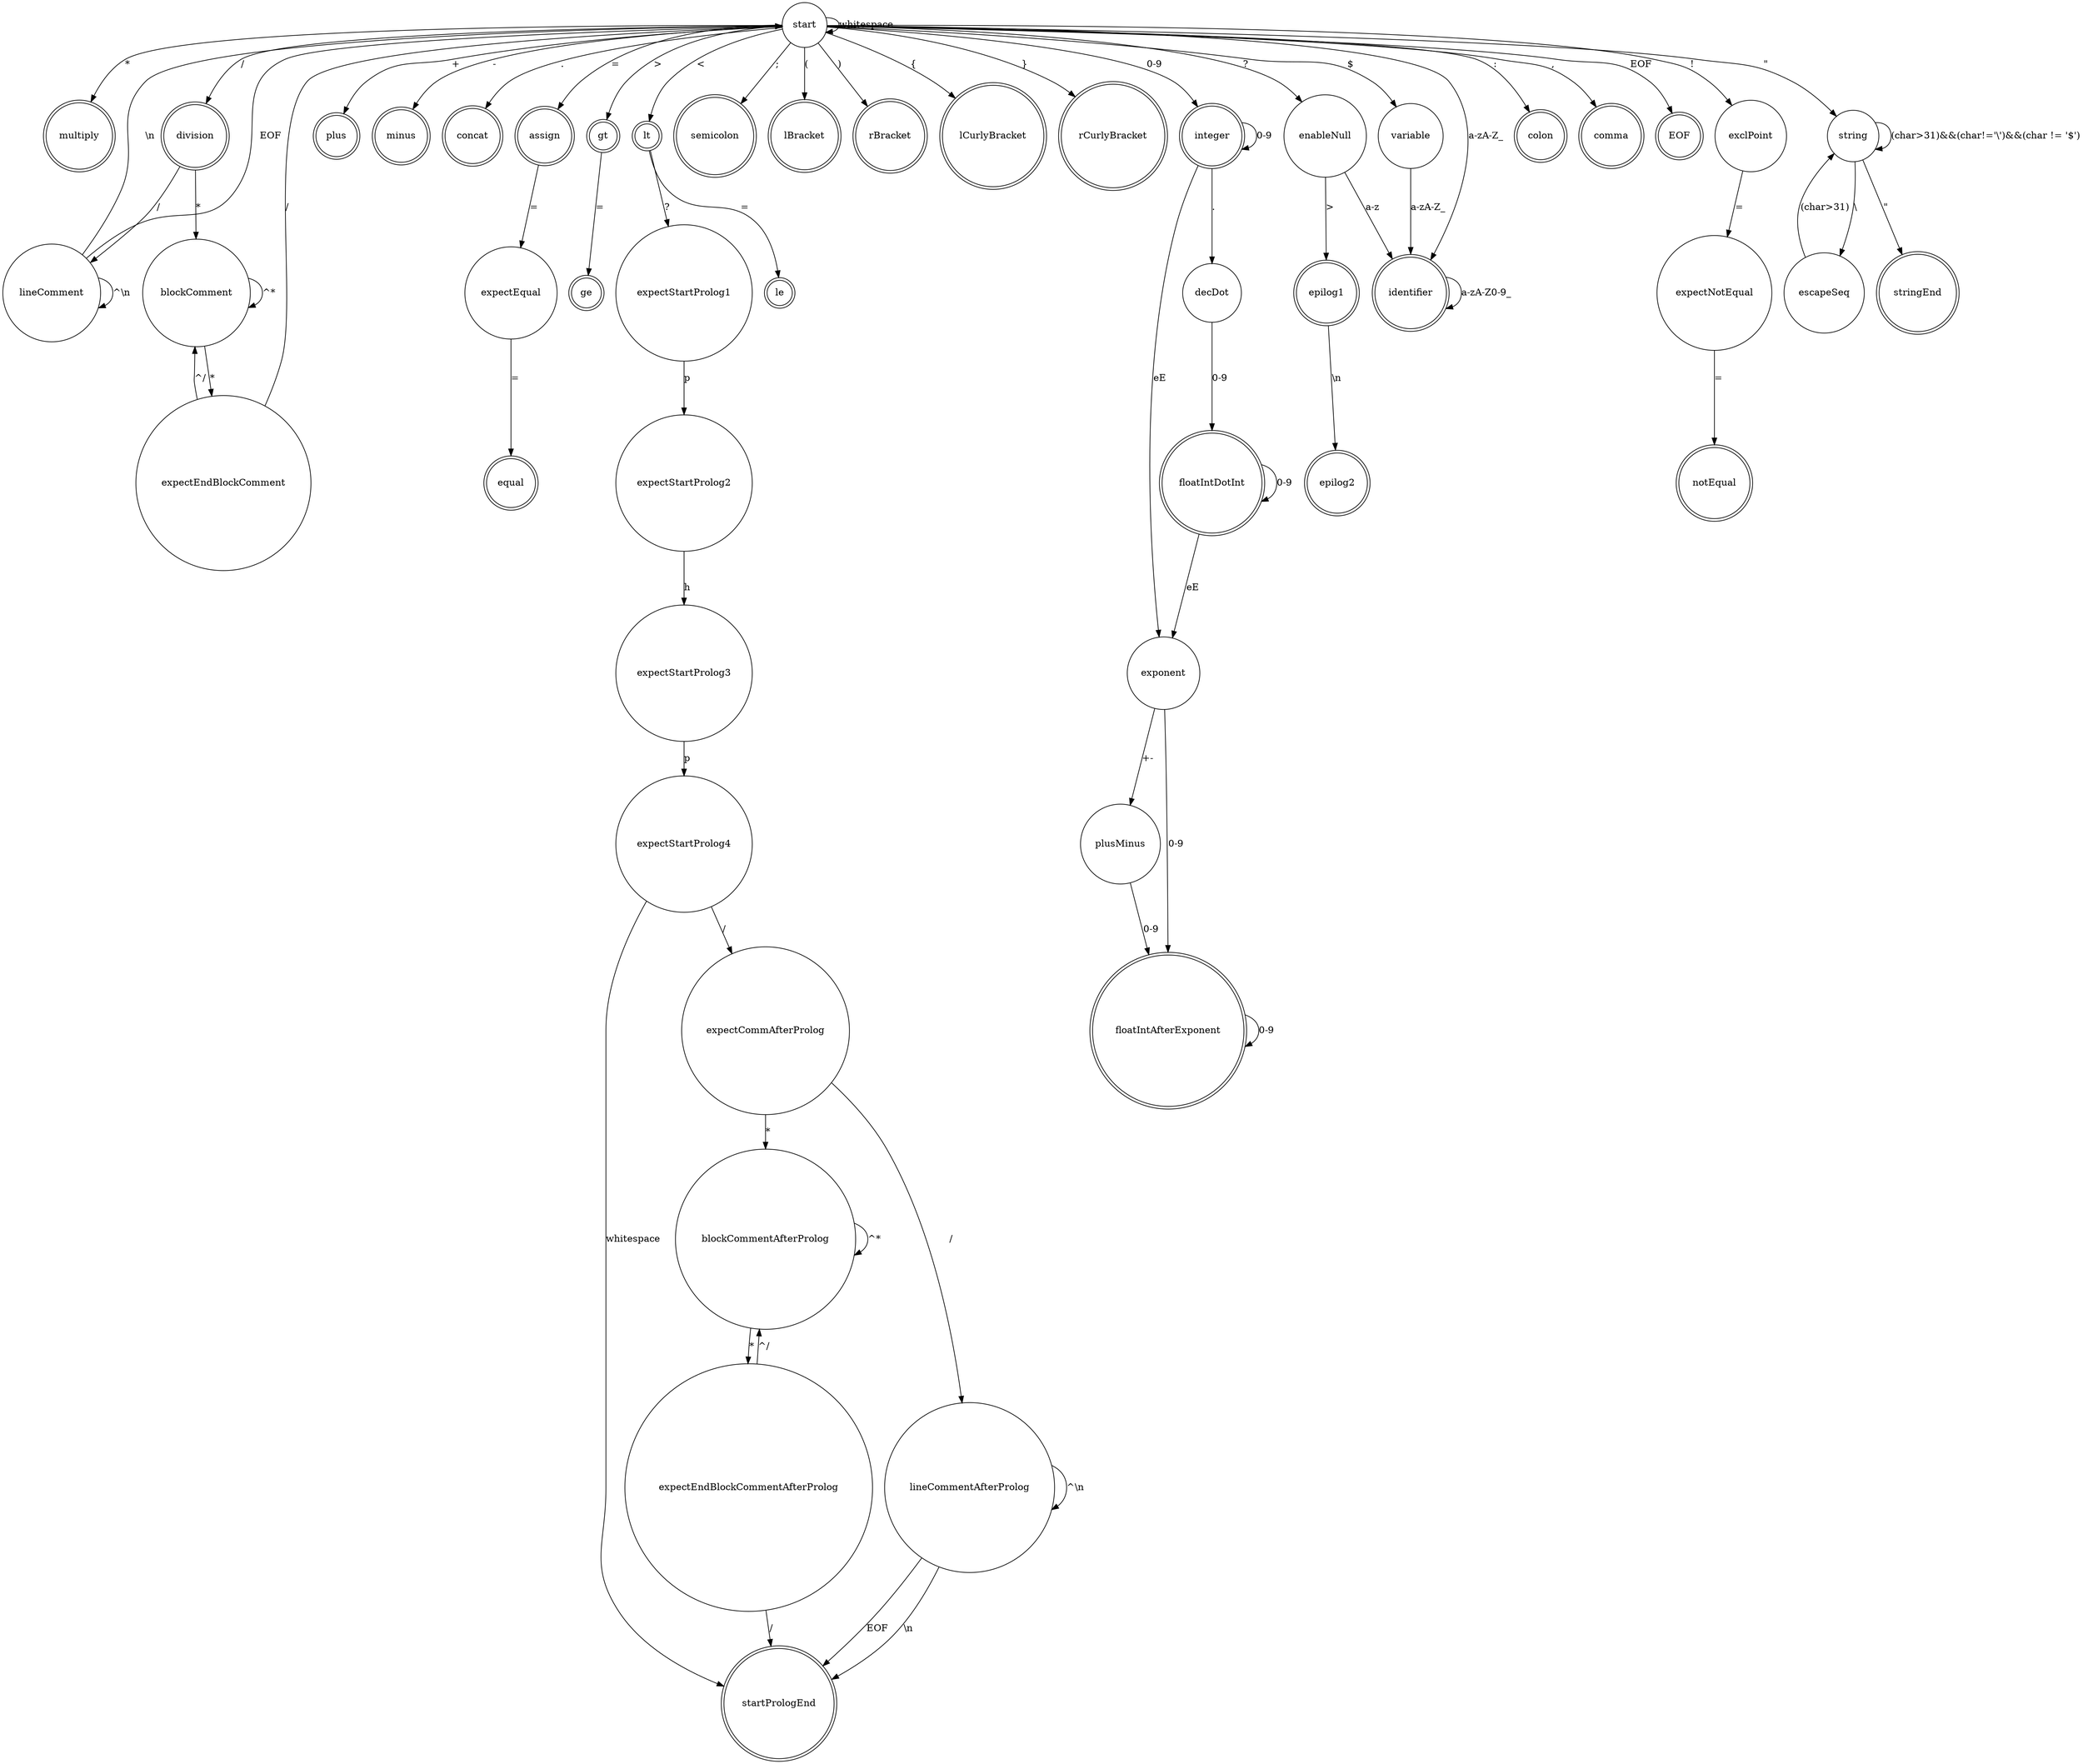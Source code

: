 digraph G {
    node [shape = circle;];
    subgraph {
        node [shape = doublecircle;];
        multiply;
        division;
        plus;
        minus;
        concat;
        assign;
        equal;
        gt;
        ge;
        lt;
        le;
        semicolon;
        lBracket;
        rBracket;
        lCurlyBracket;
        rCurlyBracket;
        notEqual;
        integer;
        floatIntDotInt;
        floatIntAfterExponent;
        stringEnd;
        startPrologEnd;
        epilog1;
        epilog2;
        identifier;
        colon;
        comma;
        EOF;
    }
    
    start -> multiply [label = "*";];
    
    start -> division [label = "/";];
    division -> lineComment [label = "/";];
    lineComment -> lineComment [label = "^\\n";];
    lineComment -> start [label = "\\n";];
    lineComment -> start [label = "EOF";];
    division -> blockComment [label = "*";];
    blockComment -> blockComment [label = "^*";];
    blockComment -> expectEndBlockComment [label = "*";];
    expectEndBlockComment -> blockComment [label = "^/";];
    expectEndBlockComment -> start [label = "/";];
    
    start -> plus [label = "+";];
    
    start -> minus [label = "-";];
    
    start -> concat [label = ".";];
    
    start -> comma [label = ",";];
    
    start -> assign [label = "=";];
    assign -> expectEqual [label = "=";];
    expectEqual -> equal [label = "=";];
    
    start -> gt [label = ">";];
    gt -> ge [label = "=";];
    
    start -> lt [label = "<";];
    lt -> le [label = "=";];
    lt -> expectStartProlog1 [label = "?";];
    expectStartProlog1 -> expectStartProlog2 [label = "p";];
    expectStartProlog2 -> expectStartProlog3 [label = "h";];
    expectStartProlog3 -> expectStartProlog4 [label = "p";];
    expectStartProlog4 -> startPrologEnd [label = "whitespace";];
    expectStartProlog4 -> expectCommAfterProlog [label = "/";];
    expectCommAfterProlog -> lineCommentAfterProlog [label = "/";];
    expectCommAfterProlog -> blockCommentAfterProlog [label = "*";];
    lineCommentAfterProlog -> lineCommentAfterProlog [label = "^\\n";];
    lineCommentAfterProlog -> startPrologEnd [label = "\\n";];
    lineCommentAfterProlog -> startPrologEnd [label = "EOF";];
    blockCommentAfterProlog -> expectEndBlockCommentAfterProlog [label = "*";];
    blockCommentAfterProlog -> blockCommentAfterProlog [label = "^*";];
    expectEndBlockCommentAfterProlog -> blockCommentAfterProlog [label = "^/";];
    expectEndBlockCommentAfterProlog -> startPrologEnd [label = "/";];
    
    start -> enableNull [label = "?";];
    enableNull -> identifier [label = "a-z";];
    // after ? we expect indetifier type, which is always only lower-case
    enableNull -> epilog1 [label = ">";];
    epilog1 -> epilog2 [label = "\\n";];
    
    start -> exclPoint [label = "!";];
    exclPoint -> expectNotEqual [label = "=";];
    expectNotEqual -> notEqual [label = "=";];
    
    start -> semicolon [label = ";";];
    
    start -> lBracket [label = "(";];
    
    start -> rBracket [label = ")";];
    
    start -> lCurlyBracket [label = "{";];
    
    start -> rCurlyBracket [label = "}";];
    
    start -> integer [label = "0-9";];
    integer -> integer [label = "0-9";];
    integer -> decDot [label = ".";];
    decDot -> floatIntDotInt [label = "0-9";];
    floatIntDotInt -> floatIntDotInt [label = "0-9";];
    integer -> exponent [label = "eE";];
    exponent -> plusMinus [label = "+-";];
    plusMinus -> floatIntAfterExponent [label = "0-9";];
    exponent -> floatIntAfterExponent [label = "0-9";];
    floatIntAfterExponent -> floatIntAfterExponent [label = "0-9";];
    floatIntDotInt -> exponent [label = "eE";];
    
    start -> string [label = "\"";];
    string -> string [label = "(char>31)&&(char!='\\')&&(char != '$')";];
    string -> escapeSeq [label = "\\";];
    escapeSeq -> string [label = "(char>31)";];
    string -> stringEnd [label = "\"";];
    
    start -> start [label = "whitespace";];
    
    start -> identifier [label = "a-zA-Z_";];
    identifier -> identifier [label = "a-zA-Z0-9_";];
    
    start -> colon [label = ":";];
    
    start -> variable [label = "$";];
    variable -> identifier [label = "a-zA-Z_";];
    
    start -> EOF [label = "EOF";];
}